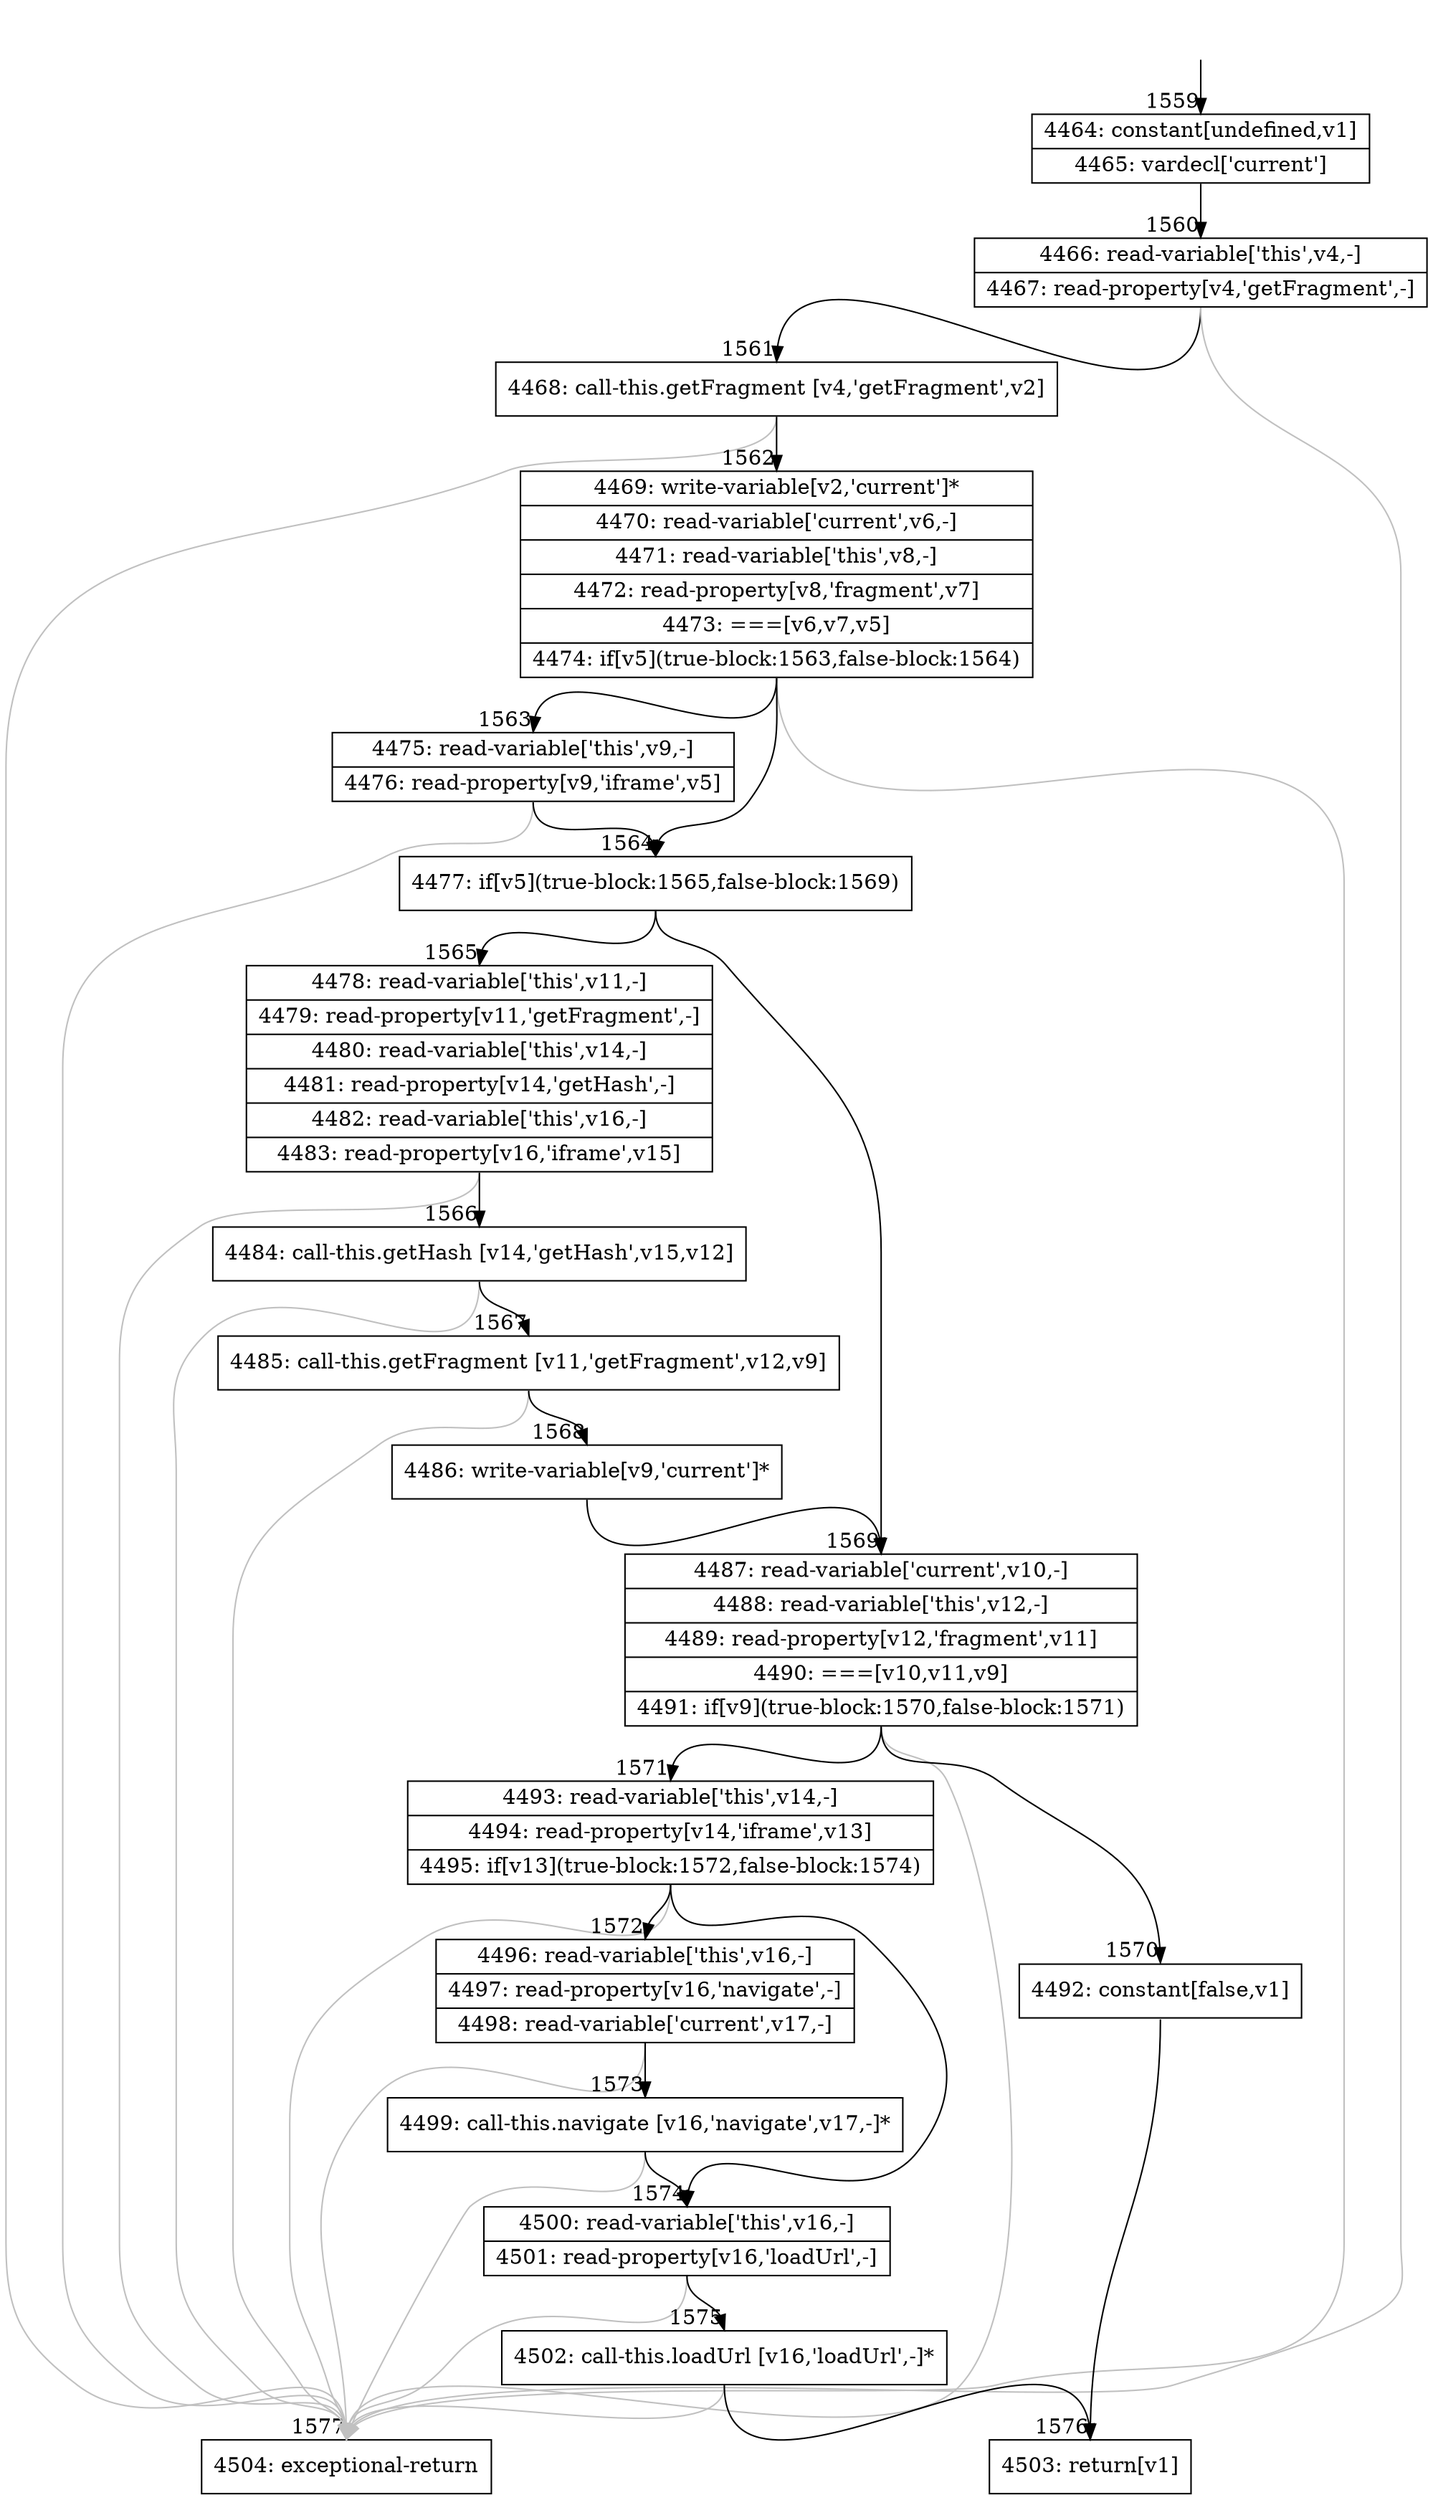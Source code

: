digraph {
rankdir="TD"
BB_entry112[shape=none,label=""];
BB_entry112 -> BB1559 [tailport=s, headport=n, headlabel="    1559"]
BB1559 [shape=record label="{4464: constant[undefined,v1]|4465: vardecl['current']}" ] 
BB1559 -> BB1560 [tailport=s, headport=n, headlabel="      1560"]
BB1560 [shape=record label="{4466: read-variable['this',v4,-]|4467: read-property[v4,'getFragment',-]}" ] 
BB1560 -> BB1561 [tailport=s, headport=n, headlabel="      1561"]
BB1560 -> BB1577 [tailport=s, headport=n, color=gray, headlabel="      1577"]
BB1561 [shape=record label="{4468: call-this.getFragment [v4,'getFragment',v2]}" ] 
BB1561 -> BB1562 [tailport=s, headport=n, headlabel="      1562"]
BB1561 -> BB1577 [tailport=s, headport=n, color=gray]
BB1562 [shape=record label="{4469: write-variable[v2,'current']*|4470: read-variable['current',v6,-]|4471: read-variable['this',v8,-]|4472: read-property[v8,'fragment',v7]|4473: ===[v6,v7,v5]|4474: if[v5](true-block:1563,false-block:1564)}" ] 
BB1562 -> BB1564 [tailport=s, headport=n, headlabel="      1564"]
BB1562 -> BB1563 [tailport=s, headport=n, headlabel="      1563"]
BB1562 -> BB1577 [tailport=s, headport=n, color=gray]
BB1563 [shape=record label="{4475: read-variable['this',v9,-]|4476: read-property[v9,'iframe',v5]}" ] 
BB1563 -> BB1564 [tailport=s, headport=n]
BB1563 -> BB1577 [tailport=s, headport=n, color=gray]
BB1564 [shape=record label="{4477: if[v5](true-block:1565,false-block:1569)}" ] 
BB1564 -> BB1565 [tailport=s, headport=n, headlabel="      1565"]
BB1564 -> BB1569 [tailport=s, headport=n, headlabel="      1569"]
BB1565 [shape=record label="{4478: read-variable['this',v11,-]|4479: read-property[v11,'getFragment',-]|4480: read-variable['this',v14,-]|4481: read-property[v14,'getHash',-]|4482: read-variable['this',v16,-]|4483: read-property[v16,'iframe',v15]}" ] 
BB1565 -> BB1566 [tailport=s, headport=n, headlabel="      1566"]
BB1565 -> BB1577 [tailport=s, headport=n, color=gray]
BB1566 [shape=record label="{4484: call-this.getHash [v14,'getHash',v15,v12]}" ] 
BB1566 -> BB1567 [tailport=s, headport=n, headlabel="      1567"]
BB1566 -> BB1577 [tailport=s, headport=n, color=gray]
BB1567 [shape=record label="{4485: call-this.getFragment [v11,'getFragment',v12,v9]}" ] 
BB1567 -> BB1568 [tailport=s, headport=n, headlabel="      1568"]
BB1567 -> BB1577 [tailport=s, headport=n, color=gray]
BB1568 [shape=record label="{4486: write-variable[v9,'current']*}" ] 
BB1568 -> BB1569 [tailport=s, headport=n]
BB1569 [shape=record label="{4487: read-variable['current',v10,-]|4488: read-variable['this',v12,-]|4489: read-property[v12,'fragment',v11]|4490: ===[v10,v11,v9]|4491: if[v9](true-block:1570,false-block:1571)}" ] 
BB1569 -> BB1570 [tailport=s, headport=n, headlabel="      1570"]
BB1569 -> BB1571 [tailport=s, headport=n, headlabel="      1571"]
BB1569 -> BB1577 [tailport=s, headport=n, color=gray]
BB1570 [shape=record label="{4492: constant[false,v1]}" ] 
BB1570 -> BB1576 [tailport=s, headport=n, headlabel="      1576"]
BB1571 [shape=record label="{4493: read-variable['this',v14,-]|4494: read-property[v14,'iframe',v13]|4495: if[v13](true-block:1572,false-block:1574)}" ] 
BB1571 -> BB1572 [tailport=s, headport=n, headlabel="      1572"]
BB1571 -> BB1574 [tailport=s, headport=n, headlabel="      1574"]
BB1571 -> BB1577 [tailport=s, headport=n, color=gray]
BB1572 [shape=record label="{4496: read-variable['this',v16,-]|4497: read-property[v16,'navigate',-]|4498: read-variable['current',v17,-]}" ] 
BB1572 -> BB1573 [tailport=s, headport=n, headlabel="      1573"]
BB1572 -> BB1577 [tailport=s, headport=n, color=gray]
BB1573 [shape=record label="{4499: call-this.navigate [v16,'navigate',v17,-]*}" ] 
BB1573 -> BB1574 [tailport=s, headport=n]
BB1573 -> BB1577 [tailport=s, headport=n, color=gray]
BB1574 [shape=record label="{4500: read-variable['this',v16,-]|4501: read-property[v16,'loadUrl',-]}" ] 
BB1574 -> BB1575 [tailport=s, headport=n, headlabel="      1575"]
BB1574 -> BB1577 [tailport=s, headport=n, color=gray]
BB1575 [shape=record label="{4502: call-this.loadUrl [v16,'loadUrl',-]*}" ] 
BB1575 -> BB1576 [tailport=s, headport=n]
BB1575 -> BB1577 [tailport=s, headport=n, color=gray]
BB1576 [shape=record label="{4503: return[v1]}" ] 
BB1577 [shape=record label="{4504: exceptional-return}" ] 
//#$~ 1471
}
